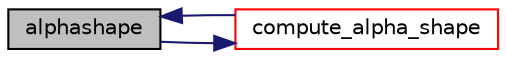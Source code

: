 digraph "alphashape"
{
  edge [fontname="Helvetica",fontsize="10",labelfontname="Helvetica",labelfontsize="10"];
  node [fontname="Helvetica",fontsize="10",shape=record];
  rankdir="LR";
  Node0 [label="alphashape",height=0.2,width=0.4,color="black", fillcolor="grey75", style="filled", fontcolor="black"];
  Node0 -> Node1 [color="midnightblue",fontsize="10",style="solid",fontname="Helvetica"];
  Node1 [label="compute_alpha_shape",height=0.2,width=0.4,color="red", fillcolor="white", style="filled",URL="$alpha_8c.html#a4f47c3e26aa156219529477b79343691"];
  Node1 -> Node0 [color="midnightblue",fontsize="10",style="solid",fontname="Helvetica"];
}
